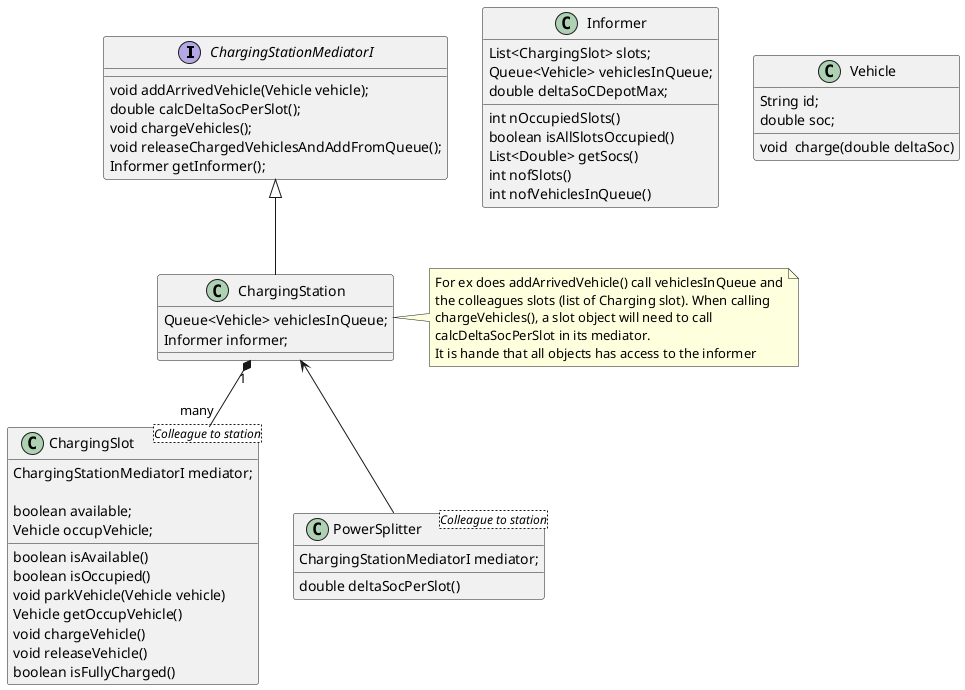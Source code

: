 @startuml


interface ChargingStationMediatorI {
    void addArrivedVehicle(Vehicle vehicle);
    double calcDeltaSocPerSlot();
    void chargeVehicles();
    void releaseChargedVehiclesAndAddFromQueue();
    Informer getInformer();
}

class ChargingStation {
    Queue<Vehicle> vehiclesInQueue;
    Informer informer;
}

note right of ChargingStation
 For ex does addArrivedVehicle() call vehiclesInQueue and
 the colleagues slots (list of Charging slot). When calling
 chargeVehicles(), a slot object will need to call
 calcDeltaSocPerSlot in its mediator.
 It is hande that all objects has access to the informer
end note

 class ChargingSlot<Colleague to station> {
    ChargingStationMediatorI mediator;

    boolean available;
    Vehicle occupVehicle;

    boolean isAvailable()
    boolean isOccupied()
    void parkVehicle(Vehicle vehicle)
    Vehicle getOccupVehicle()
    void chargeVehicle()
    void releaseVehicle()
    boolean isFullyCharged()
}

 class PowerSplitter <Colleague to station> {
    ChargingStationMediatorI mediator;

    double deltaSocPerSlot()
    }

class Informer {

    List<ChargingSlot> slots;
    Queue<Vehicle> vehiclesInQueue;
    double deltaSoCDepotMax;

     int nOccupiedSlots()
     boolean isAllSlotsOccupied()
     List<Double> getSocs()
     int nofSlots()
     int nofVehiclesInQueue()
    }


class Vehicle {
      String id;
      double soc;

      void  charge(double deltaSoc)
 }

ChargingStationMediatorI <|-- ChargingStation
ChargingStation <-- PowerSplitter
ChargingStation "1" *-d- "many" ChargingSlot

@enduml